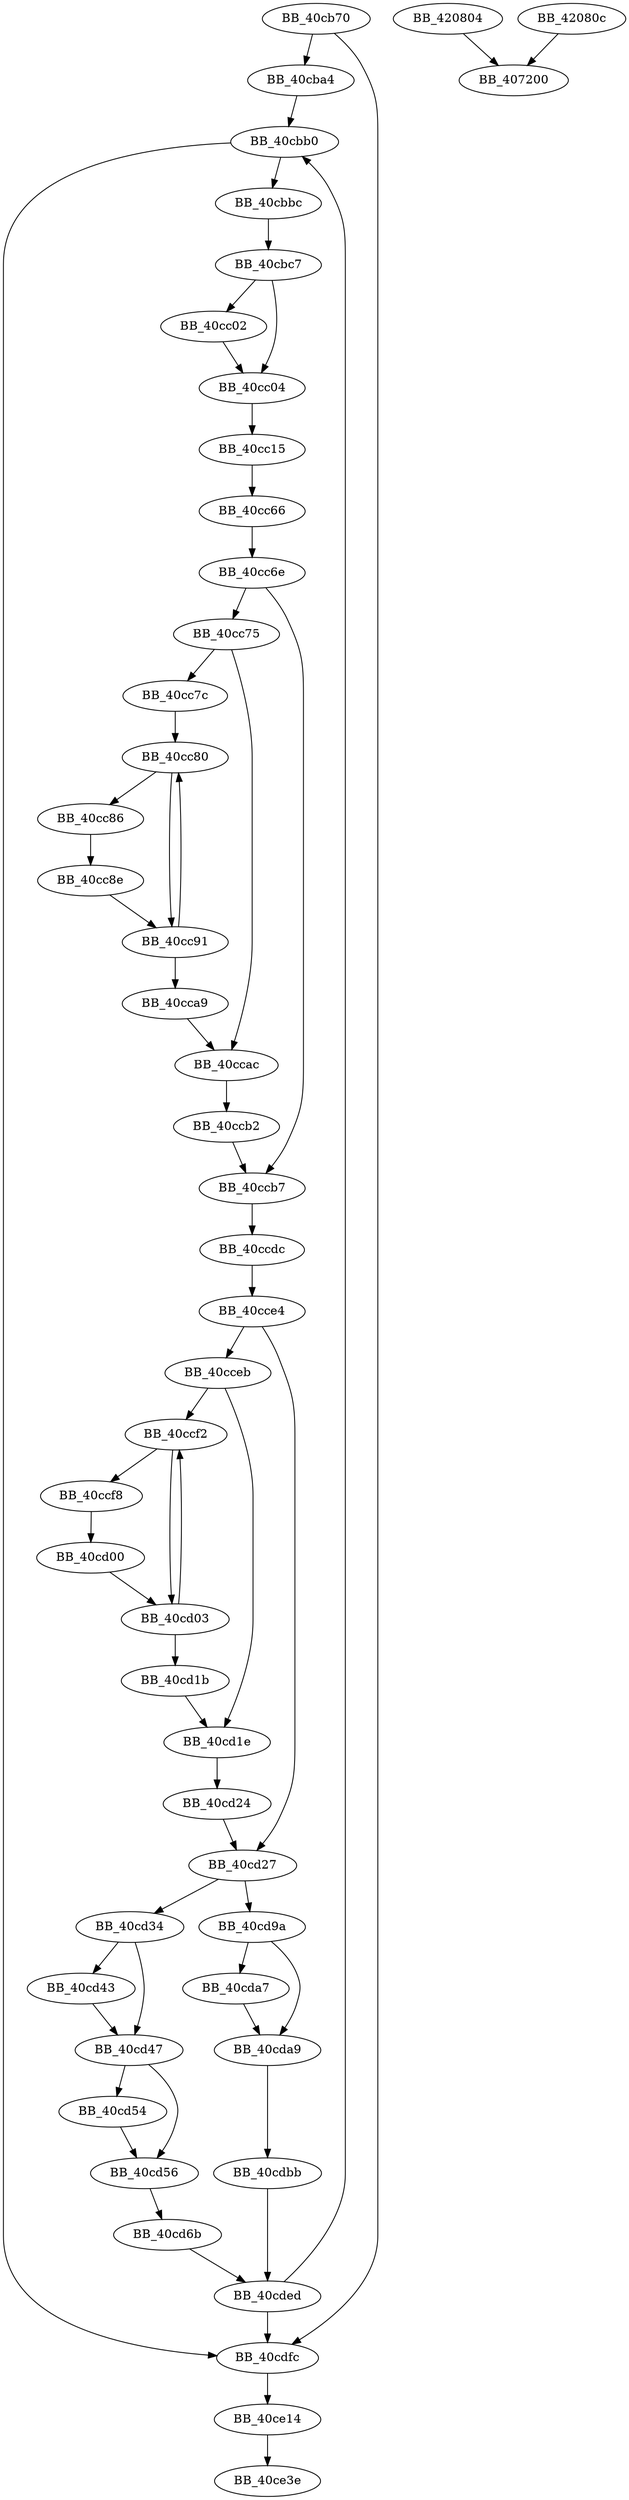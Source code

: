 DiGraph sub_40CB70{
BB_40cb70->BB_40cba4
BB_40cb70->BB_40cdfc
BB_40cba4->BB_40cbb0
BB_40cbb0->BB_40cbbc
BB_40cbb0->BB_40cdfc
BB_40cbbc->BB_40cbc7
BB_40cbc7->BB_40cc02
BB_40cbc7->BB_40cc04
BB_40cc02->BB_40cc04
BB_40cc04->BB_40cc15
BB_40cc15->BB_40cc66
BB_40cc66->BB_40cc6e
BB_40cc6e->BB_40cc75
BB_40cc6e->BB_40ccb7
BB_40cc75->BB_40cc7c
BB_40cc75->BB_40ccac
BB_40cc7c->BB_40cc80
BB_40cc80->BB_40cc86
BB_40cc80->BB_40cc91
BB_40cc86->BB_40cc8e
BB_40cc8e->BB_40cc91
BB_40cc91->BB_40cc80
BB_40cc91->BB_40cca9
BB_40cca9->BB_40ccac
BB_40ccac->BB_40ccb2
BB_40ccb2->BB_40ccb7
BB_40ccb7->BB_40ccdc
BB_40ccdc->BB_40cce4
BB_40cce4->BB_40cceb
BB_40cce4->BB_40cd27
BB_40cceb->BB_40ccf2
BB_40cceb->BB_40cd1e
BB_40ccf2->BB_40ccf8
BB_40ccf2->BB_40cd03
BB_40ccf8->BB_40cd00
BB_40cd00->BB_40cd03
BB_40cd03->BB_40ccf2
BB_40cd03->BB_40cd1b
BB_40cd1b->BB_40cd1e
BB_40cd1e->BB_40cd24
BB_40cd24->BB_40cd27
BB_40cd27->BB_40cd34
BB_40cd27->BB_40cd9a
BB_40cd34->BB_40cd43
BB_40cd34->BB_40cd47
BB_40cd43->BB_40cd47
BB_40cd47->BB_40cd54
BB_40cd47->BB_40cd56
BB_40cd54->BB_40cd56
BB_40cd56->BB_40cd6b
BB_40cd6b->BB_40cded
BB_40cd9a->BB_40cda7
BB_40cd9a->BB_40cda9
BB_40cda7->BB_40cda9
BB_40cda9->BB_40cdbb
BB_40cdbb->BB_40cded
BB_40cded->BB_40cbb0
BB_40cded->BB_40cdfc
BB_40cdfc->BB_40ce14
BB_40ce14->BB_40ce3e
BB_420804->BB_407200
BB_42080c->BB_407200
}
